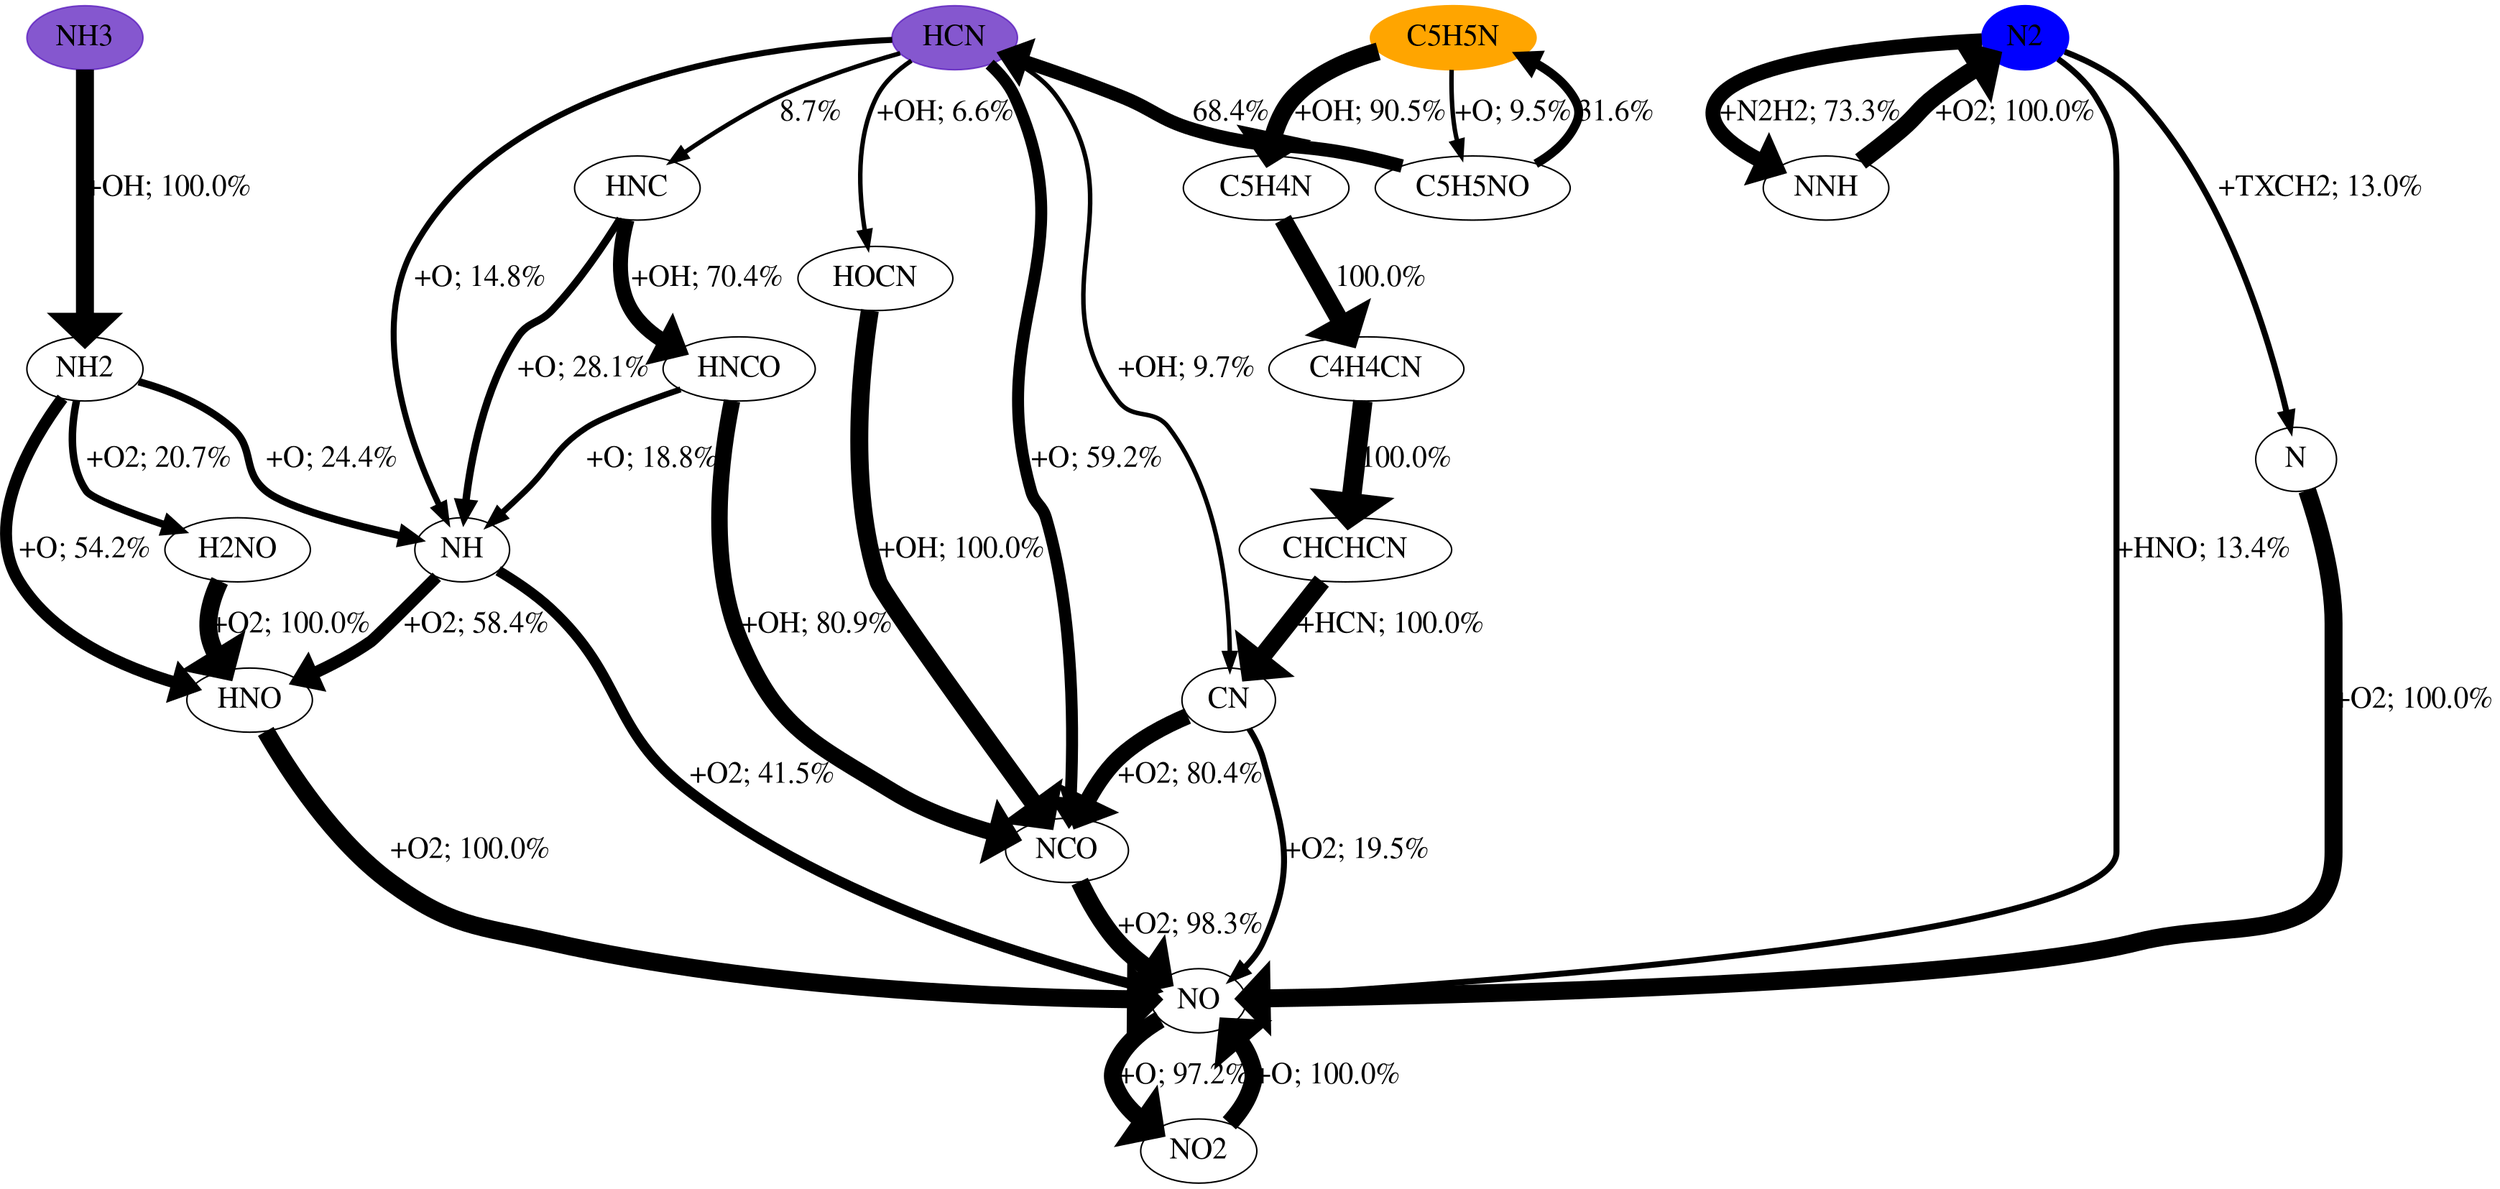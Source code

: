digraph {
    graph [b="0,0,1558,558", rankdir=TB, center=true];
	NO -> NO2 [label="+O; 97.2%" fontcolor=black fontname=Times fontsize=20 penwidth=12]
	NH3 -> NH2 [label="+OH; 100.0%" fontcolor=black fontname=Times fontsize=20 penwidth=12]
	HCN -> NH [label="+O; 14.8%" fontcolor=black fontname=Times fontsize=20 penwidth=4]
	HCN -> HNC [label="8.7%" fontcolor=black fontname=Times fontsize=20 penwidth=3]
	HCN -> CN [label="+OH; 9.7%" fontcolor=black fontname=Times fontsize=20 penwidth=3]
	HCN -> NCO [label="+O; 59.2%" fontcolor=black fontname=Times fontsize=20 penwidth=8]
	HCN -> HOCN [label="+OH; 6.6%" fontcolor=black fontname=Times fontsize=20 penwidth=3]
	N2 -> NNH [label="+N2H2; 73.3%" fontcolor=black fontname=Times fontsize=20 penwidth=10]
	N2 -> N [label="+TXCH2; 13.0%" fontcolor=black fontname=Times fontsize=20 penwidth=4]
	N2 -> NO [label="+HNO; 13.4%" fontcolor=black fontname=Times fontsize=20 penwidth=4]
	C5H5N -> C5H4N [label="+OH; 90.5%" fontcolor=black fontname=Times fontsize=20 penwidth=12]
	C5H5N -> C5H5NO [label="+O; 9.5%" fontcolor=black fontname=Times fontsize=20 penwidth=3]
	NO2 -> NO [label="+O; 100.0%" fontcolor=black fontname=Times fontsize=20 penwidth=12]
	NH2 -> NH [label="+O; 24.4%" fontcolor=black fontname=Times fontsize=20 penwidth=5]
	NH2 -> HNO [label="+O; 54.2%" fontcolor=black fontname=Times fontsize=20 penwidth=8]
	NH2 -> H2NO [label="+O2; 20.7%" fontcolor=black fontname=Times fontsize=20 penwidth=5]
	NH -> HNO [label="+O2; 58.4%" fontcolor=black fontname=Times fontsize=20 penwidth=8]
	NH -> NO [label="+O2; 41.5%" fontcolor=black fontname=Times fontsize=20 penwidth=7]
	HNC -> NH [label="+O; 28.1%" fontcolor=black fontname=Times fontsize=20 penwidth=5]
	HNC -> HNCO [label="+OH; 70.4%" fontcolor=black fontname=Times fontsize=20 penwidth=10]
	CN -> NO [label="+O2; 19.5%" fontcolor=black fontname=Times fontsize=20 penwidth=4]
	CN -> NCO [label="+O2; 80.4%" fontcolor=black fontname=Times fontsize=20 penwidth=11]
	NCO -> NO [label="+O2; 98.3%" fontcolor=black fontname=Times fontsize=20 penwidth=12]
	HOCN -> NCO [label="+OH; 100.0%" fontcolor=black fontname=Times fontsize=20 penwidth=12]
	NNH -> N2 [label="+O2; 100.0%" fontcolor=black fontname=Times fontsize=20 penwidth=12]
	N -> NO [label="+O2; 100.0%" fontcolor=black fontname=Times fontsize=20 penwidth=12]
	C5H4N -> C4H4CN [label="100.0%" fontcolor=black fontname=Times fontsize=20 penwidth=12]
	C5H5NO -> HCN [label="68.4%" fontcolor=black fontname=Times fontsize=20 penwidth=9]
	C5H5NO -> C5H5N [label="31.6%" fontcolor=black fontname=Times fontsize=20 penwidth=6]
	HNO -> NO [label="+O2; 100.0%" fontcolor=black fontname=Times fontsize=20 penwidth=12]
	H2NO -> HNO [label="+O2; 100.0%" fontcolor=black fontname=Times fontsize=20 penwidth=12]
	HNCO -> NH [label="+O; 18.8%" fontcolor=black fontname=Times fontsize=20 penwidth=4]
	HNCO -> NCO [label="+OH; 80.9%" fontcolor=black fontname=Times fontsize=20 penwidth=11]
	C4H4CN -> CHCHCN [label="100.0%" fontcolor=black fontname=Times fontsize=20 penwidth=13]
	CHCHCN -> CN [label="+HCN; 100.0%" fontcolor=black fontname=Times fontsize=20 penwidth=12]
	NO [fontname=Times fontsize=20]
	NH3 [fontname=Times fontsize=20]
	HCN [fontname=Times fontsize=20]
	N2 [fontname=Times fontsize=20]
	C5H5N [fontname=Times fontsize=20]
	NO2 [fontname=Times fontsize=20]
	NH2 [fontname=Times fontsize=20]
	NH [fontname=Times fontsize=20]
	HNC [fontname=Times fontsize=20]
	CN [fontname=Times fontsize=20]
	NCO [fontname=Times fontsize=20]
	HOCN [fontname=Times fontsize=20]
	NNH [fontname=Times fontsize=20]
	N [fontname=Times fontsize=20]
	C5H4N [fontname=Times fontsize=20]
	C5H5NO [fontname=Times fontsize=20]
	HNO [fontname=Times fontsize=20]
	H2NO [fontname=Times fontsize=20]
	HNCO [fontname=Times fontsize=20]
	C4H4CN [fontname=Times fontsize=20]
	CHCHCN [fontname=Times fontsize=20]
	HCN [color="#500dbab1" fillcolor="#500dbab1" style=filled]
	NH3 [color="#500dbab1" fillcolor="#500dbab1" style=filled]
	C5H5N [color=orange fillcolor=orange style=filled]
	N2 [color=blue fillcolor=blue style=filled]

    {rank="source"; C5H5N,NH3,HCN,N2}
}